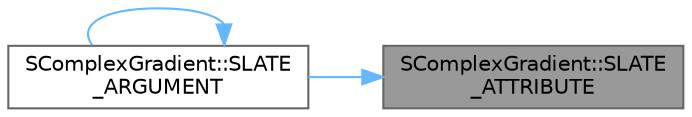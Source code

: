digraph "SComplexGradient::SLATE_ATTRIBUTE"
{
 // INTERACTIVE_SVG=YES
 // LATEX_PDF_SIZE
  bgcolor="transparent";
  edge [fontname=Helvetica,fontsize=10,labelfontname=Helvetica,labelfontsize=10];
  node [fontname=Helvetica,fontsize=10,shape=box,height=0.2,width=0.4];
  rankdir="RL";
  Node1 [id="Node000001",label="SComplexGradient::SLATE\l_ATTRIBUTE",height=0.2,width=0.4,color="gray40", fillcolor="grey60", style="filled", fontcolor="black",tooltip="The colors used in the gradient."];
  Node1 -> Node2 [id="edge1_Node000001_Node000002",dir="back",color="steelblue1",style="solid",tooltip=" "];
  Node2 [id="Node000002",label="SComplexGradient::SLATE\l_ARGUMENT",height=0.2,width=0.4,color="grey40", fillcolor="white", style="filled",URL="$d4/ddf/classSComplexGradient.html#a8a31d13267daae7050989b07d1967cc4",tooltip="Horizontal or vertical gradient."];
  Node2 -> Node2 [id="edge2_Node000002_Node000002",dir="back",color="steelblue1",style="solid",tooltip=" "];
}

